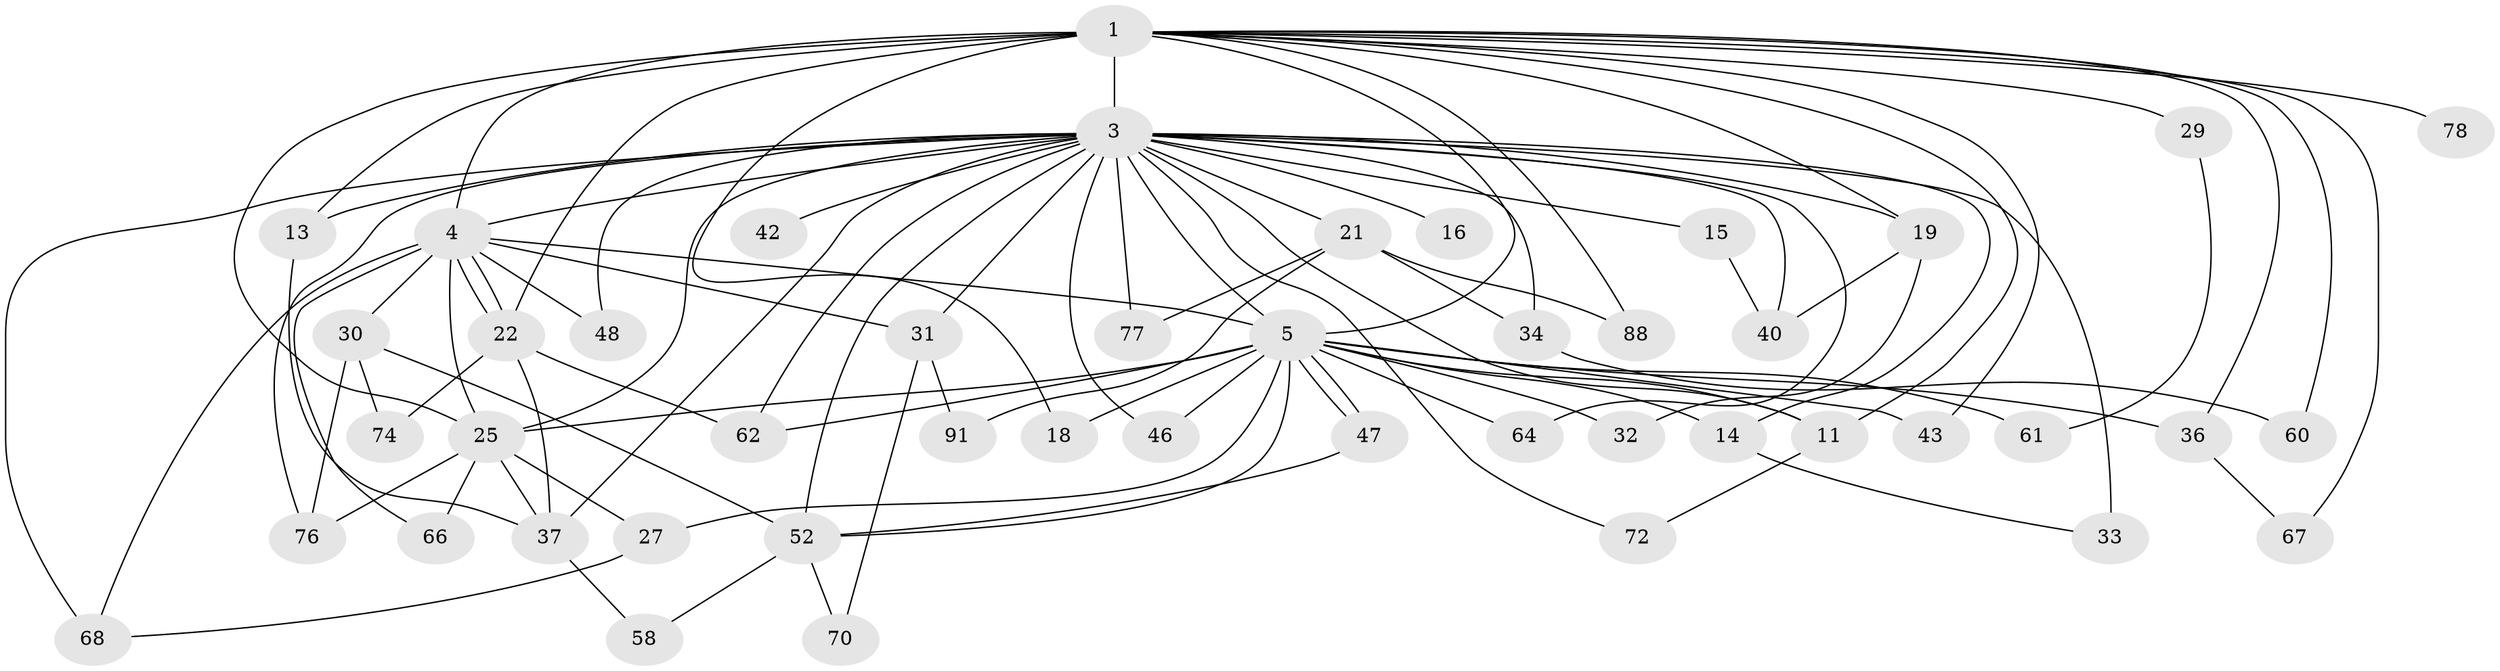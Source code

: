 // original degree distribution, {12: 0.010752688172043012, 17: 0.03225806451612903, 16: 0.010752688172043012, 21: 0.021505376344086023, 23: 0.010752688172043012, 14: 0.010752688172043012, 22: 0.010752688172043012, 4: 0.10752688172043011, 3: 0.17204301075268819, 2: 0.5053763440860215, 5: 0.043010752688172046, 6: 0.043010752688172046, 7: 0.010752688172043012, 9: 0.010752688172043012}
// Generated by graph-tools (version 1.1) at 2025/13/03/09/25 04:13:41]
// undirected, 46 vertices, 95 edges
graph export_dot {
graph [start="1"]
  node [color=gray90,style=filled];
  1 [super="+2"];
  3 [super="+73+35+50+8+10+28"];
  4 [super="+71+56+7"];
  5 [super="+39+17+24+20"];
  11;
  13 [super="+93"];
  14;
  15;
  16;
  18;
  19;
  21;
  22 [super="+63+23"];
  25 [super="+53+26"];
  27 [super="+69"];
  29;
  30;
  31;
  32;
  33 [super="+57"];
  34;
  36;
  37;
  40 [super="+54"];
  42;
  43;
  46;
  47 [super="+55"];
  48;
  52 [super="+84"];
  58;
  60;
  61;
  62;
  64;
  66;
  67;
  68;
  70;
  72;
  74;
  76 [super="+90"];
  77;
  78;
  88;
  91;
  1 -- 3 [weight=15];
  1 -- 4 [weight=8];
  1 -- 5 [weight=5];
  1 -- 13;
  1 -- 88;
  1 -- 67;
  1 -- 11;
  1 -- 78 [weight=2];
  1 -- 18;
  1 -- 19;
  1 -- 25 [weight=2];
  1 -- 29;
  1 -- 36;
  1 -- 43;
  1 -- 60;
  1 -- 22;
  3 -- 4 [weight=13];
  3 -- 5 [weight=12];
  3 -- 14;
  3 -- 48;
  3 -- 52;
  3 -- 25 [weight=2];
  3 -- 31 [weight=2];
  3 -- 68;
  3 -- 72;
  3 -- 11;
  3 -- 76;
  3 -- 13;
  3 -- 15;
  3 -- 16 [weight=2];
  3 -- 19;
  3 -- 33 [weight=2];
  3 -- 37;
  3 -- 42 [weight=2];
  3 -- 46;
  3 -- 62;
  3 -- 64;
  3 -- 77;
  3 -- 21;
  3 -- 34;
  3 -- 40;
  4 -- 5 [weight=3];
  4 -- 22;
  4 -- 22;
  4 -- 30 [weight=2];
  4 -- 31;
  4 -- 48;
  4 -- 66;
  4 -- 68;
  4 -- 25;
  5 -- 14;
  5 -- 18;
  5 -- 32;
  5 -- 36 [weight=2];
  5 -- 46;
  5 -- 47;
  5 -- 47;
  5 -- 62;
  5 -- 64;
  5 -- 43;
  5 -- 61;
  5 -- 52;
  5 -- 27;
  5 -- 25;
  5 -- 11;
  11 -- 72;
  13 -- 37;
  14 -- 33;
  15 -- 40;
  19 -- 32;
  19 -- 40;
  21 -- 34;
  21 -- 77;
  21 -- 88;
  21 -- 91;
  22 -- 62;
  22 -- 74;
  22 -- 37;
  25 -- 27;
  25 -- 37;
  25 -- 76;
  25 -- 66;
  27 -- 68;
  29 -- 61;
  30 -- 74;
  30 -- 76;
  30 -- 52;
  31 -- 70;
  31 -- 91;
  34 -- 60;
  36 -- 67;
  37 -- 58;
  47 -- 52;
  52 -- 58;
  52 -- 70;
}
